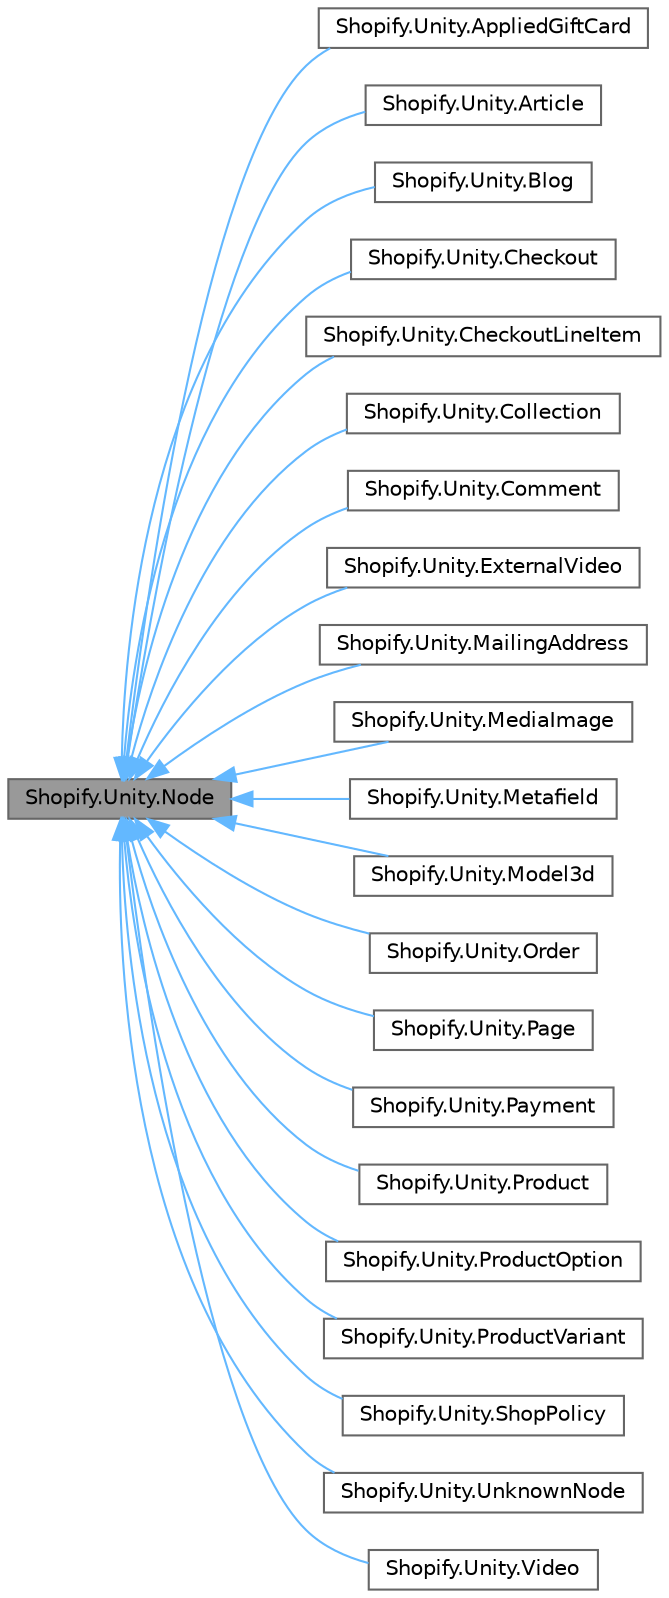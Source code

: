 digraph "Shopify.Unity.Node"
{
 // LATEX_PDF_SIZE
  bgcolor="transparent";
  edge [fontname=Helvetica,fontsize=10,labelfontname=Helvetica,labelfontsize=10];
  node [fontname=Helvetica,fontsize=10,shape=box,height=0.2,width=0.4];
  rankdir="LR";
  Node1 [id="Node000001",label="Shopify.Unity.Node",height=0.2,width=0.4,color="gray40", fillcolor="grey60", style="filled", fontcolor="black",tooltip="An object with an ID to support global identification."];
  Node1 -> Node2 [id="edge1_Node000001_Node000002",dir="back",color="steelblue1",style="solid",tooltip=" "];
  Node2 [id="Node000002",label="Shopify.Unity.AppliedGiftCard",height=0.2,width=0.4,color="gray40", fillcolor="white", style="filled",URL="$class_shopify_1_1_unity_1_1_applied_gift_card.html",tooltip="Details about the gift card used on the checkout."];
  Node1 -> Node3 [id="edge2_Node000001_Node000003",dir="back",color="steelblue1",style="solid",tooltip=" "];
  Node3 [id="Node000003",label="Shopify.Unity.Article",height=0.2,width=0.4,color="gray40", fillcolor="white", style="filled",URL="$class_shopify_1_1_unity_1_1_article.html",tooltip="An article in an online store blog."];
  Node1 -> Node4 [id="edge3_Node000001_Node000004",dir="back",color="steelblue1",style="solid",tooltip=" "];
  Node4 [id="Node000004",label="Shopify.Unity.Blog",height=0.2,width=0.4,color="gray40", fillcolor="white", style="filled",URL="$class_shopify_1_1_unity_1_1_blog.html",tooltip="An online store blog."];
  Node1 -> Node5 [id="edge4_Node000001_Node000005",dir="back",color="steelblue1",style="solid",tooltip=" "];
  Node5 [id="Node000005",label="Shopify.Unity.Checkout",height=0.2,width=0.4,color="gray40", fillcolor="white", style="filled",URL="$class_shopify_1_1_unity_1_1_checkout.html",tooltip="A container for all the information required to checkout items and pay."];
  Node1 -> Node6 [id="edge5_Node000001_Node000006",dir="back",color="steelblue1",style="solid",tooltip=" "];
  Node6 [id="Node000006",label="Shopify.Unity.CheckoutLineItem",height=0.2,width=0.4,color="gray40", fillcolor="white", style="filled",URL="$class_shopify_1_1_unity_1_1_checkout_line_item.html",tooltip="A single line item in the checkout, grouped by variant and attributes."];
  Node1 -> Node7 [id="edge6_Node000001_Node000007",dir="back",color="steelblue1",style="solid",tooltip=" "];
  Node7 [id="Node000007",label="Shopify.Unity.Collection",height=0.2,width=0.4,color="gray40", fillcolor="white", style="filled",URL="$class_shopify_1_1_unity_1_1_collection.html",tooltip="A collection represents a grouping of products that a shop owner can create to organize them or make ..."];
  Node1 -> Node8 [id="edge7_Node000001_Node000008",dir="back",color="steelblue1",style="solid",tooltip=" "];
  Node8 [id="Node000008",label="Shopify.Unity.Comment",height=0.2,width=0.4,color="gray40", fillcolor="white", style="filled",URL="$class_shopify_1_1_unity_1_1_comment.html",tooltip="A comment on an article."];
  Node1 -> Node9 [id="edge8_Node000001_Node000009",dir="back",color="steelblue1",style="solid",tooltip=" "];
  Node9 [id="Node000009",label="Shopify.Unity.ExternalVideo",height=0.2,width=0.4,color="gray40", fillcolor="white", style="filled",URL="$class_shopify_1_1_unity_1_1_external_video.html",tooltip="Represents a video hosted outside of Shopify."];
  Node1 -> Node10 [id="edge9_Node000001_Node000010",dir="back",color="steelblue1",style="solid",tooltip=" "];
  Node10 [id="Node000010",label="Shopify.Unity.MailingAddress",height=0.2,width=0.4,color="gray40", fillcolor="white", style="filled",URL="$class_shopify_1_1_unity_1_1_mailing_address.html",tooltip="Represents a mailing address for customers and shipping."];
  Node1 -> Node11 [id="edge10_Node000001_Node000011",dir="back",color="steelblue1",style="solid",tooltip=" "];
  Node11 [id="Node000011",label="Shopify.Unity.MediaImage",height=0.2,width=0.4,color="gray40", fillcolor="white", style="filled",URL="$class_shopify_1_1_unity_1_1_media_image.html",tooltip="Represents a Shopify hosted image."];
  Node1 -> Node12 [id="edge11_Node000001_Node000012",dir="back",color="steelblue1",style="solid",tooltip=" "];
  Node12 [id="Node000012",label="Shopify.Unity.Metafield",height=0.2,width=0.4,color="gray40", fillcolor="white", style="filled",URL="$class_shopify_1_1_unity_1_1_metafield.html",tooltip="Metafields represent custom metadata attached to a resource. Metafields can be sorted into namespaces..."];
  Node1 -> Node13 [id="edge12_Node000001_Node000013",dir="back",color="steelblue1",style="solid",tooltip=" "];
  Node13 [id="Node000013",label="Shopify.Unity.Model3d",height=0.2,width=0.4,color="gray40", fillcolor="white", style="filled",URL="$class_shopify_1_1_unity_1_1_model3d.html",tooltip="Represents a Shopify hosted 3D model."];
  Node1 -> Node14 [id="edge13_Node000001_Node000014",dir="back",color="steelblue1",style="solid",tooltip=" "];
  Node14 [id="Node000014",label="Shopify.Unity.Order",height=0.2,width=0.4,color="gray40", fillcolor="white", style="filled",URL="$class_shopify_1_1_unity_1_1_order.html",tooltip="An order is a customer’s completed request to purchase one or more products from a shop...."];
  Node1 -> Node15 [id="edge14_Node000001_Node000015",dir="back",color="steelblue1",style="solid",tooltip=" "];
  Node15 [id="Node000015",label="Shopify.Unity.Page",height=0.2,width=0.4,color="gray40", fillcolor="white", style="filled",URL="$class_shopify_1_1_unity_1_1_page.html",tooltip="Shopify merchants can create pages to hold static HTML content. Each Page object represents a custom ..."];
  Node1 -> Node16 [id="edge15_Node000001_Node000016",dir="back",color="steelblue1",style="solid",tooltip=" "];
  Node16 [id="Node000016",label="Shopify.Unity.Payment",height=0.2,width=0.4,color="gray40", fillcolor="white", style="filled",URL="$class_shopify_1_1_unity_1_1_payment.html",tooltip="A payment applied to a checkout."];
  Node1 -> Node17 [id="edge16_Node000001_Node000017",dir="back",color="steelblue1",style="solid",tooltip=" "];
  Node17 [id="Node000017",label="Shopify.Unity.Product",height=0.2,width=0.4,color="gray40", fillcolor="white", style="filled",URL="$class_shopify_1_1_unity_1_1_product.html",tooltip="A product represents an individual item for sale in a Shopify store. Products are often physical,..."];
  Node1 -> Node18 [id="edge17_Node000001_Node000018",dir="back",color="steelblue1",style="solid",tooltip=" "];
  Node18 [id="Node000018",label="Shopify.Unity.ProductOption",height=0.2,width=0.4,color="gray40", fillcolor="white", style="filled",URL="$class_shopify_1_1_unity_1_1_product_option.html",tooltip="Product property names like \"Size\", \"Color\", and \"Material\" that the customers can select...."];
  Node1 -> Node19 [id="edge18_Node000001_Node000019",dir="back",color="steelblue1",style="solid",tooltip=" "];
  Node19 [id="Node000019",label="Shopify.Unity.ProductVariant",height=0.2,width=0.4,color="gray40", fillcolor="white", style="filled",URL="$class_shopify_1_1_unity_1_1_product_variant.html",tooltip="A product variant represents a different version of a product, such as differing sizes or differing c..."];
  Node1 -> Node20 [id="edge19_Node000001_Node000020",dir="back",color="steelblue1",style="solid",tooltip=" "];
  Node20 [id="Node000020",label="Shopify.Unity.ShopPolicy",height=0.2,width=0.4,color="gray40", fillcolor="white", style="filled",URL="$class_shopify_1_1_unity_1_1_shop_policy.html",tooltip="Policy that a merchant has configured for their store, such as their refund or privacy policy."];
  Node1 -> Node21 [id="edge20_Node000001_Node000021",dir="back",color="steelblue1",style="solid",tooltip=" "];
  Node21 [id="Node000021",label="Shopify.Unity.UnknownNode",height=0.2,width=0.4,color="gray40", fillcolor="white", style="filled",URL="$class_shopify_1_1_unity_1_1_unknown_node.html",tooltip="UnknownNode is a response object. With UnknownNode.Create you'll be able instantiate objects implemen..."];
  Node1 -> Node22 [id="edge21_Node000001_Node000022",dir="back",color="steelblue1",style="solid",tooltip=" "];
  Node22 [id="Node000022",label="Shopify.Unity.Video",height=0.2,width=0.4,color="gray40", fillcolor="white", style="filled",URL="$class_shopify_1_1_unity_1_1_video.html",tooltip="Represents a Shopify hosted video."];
}
